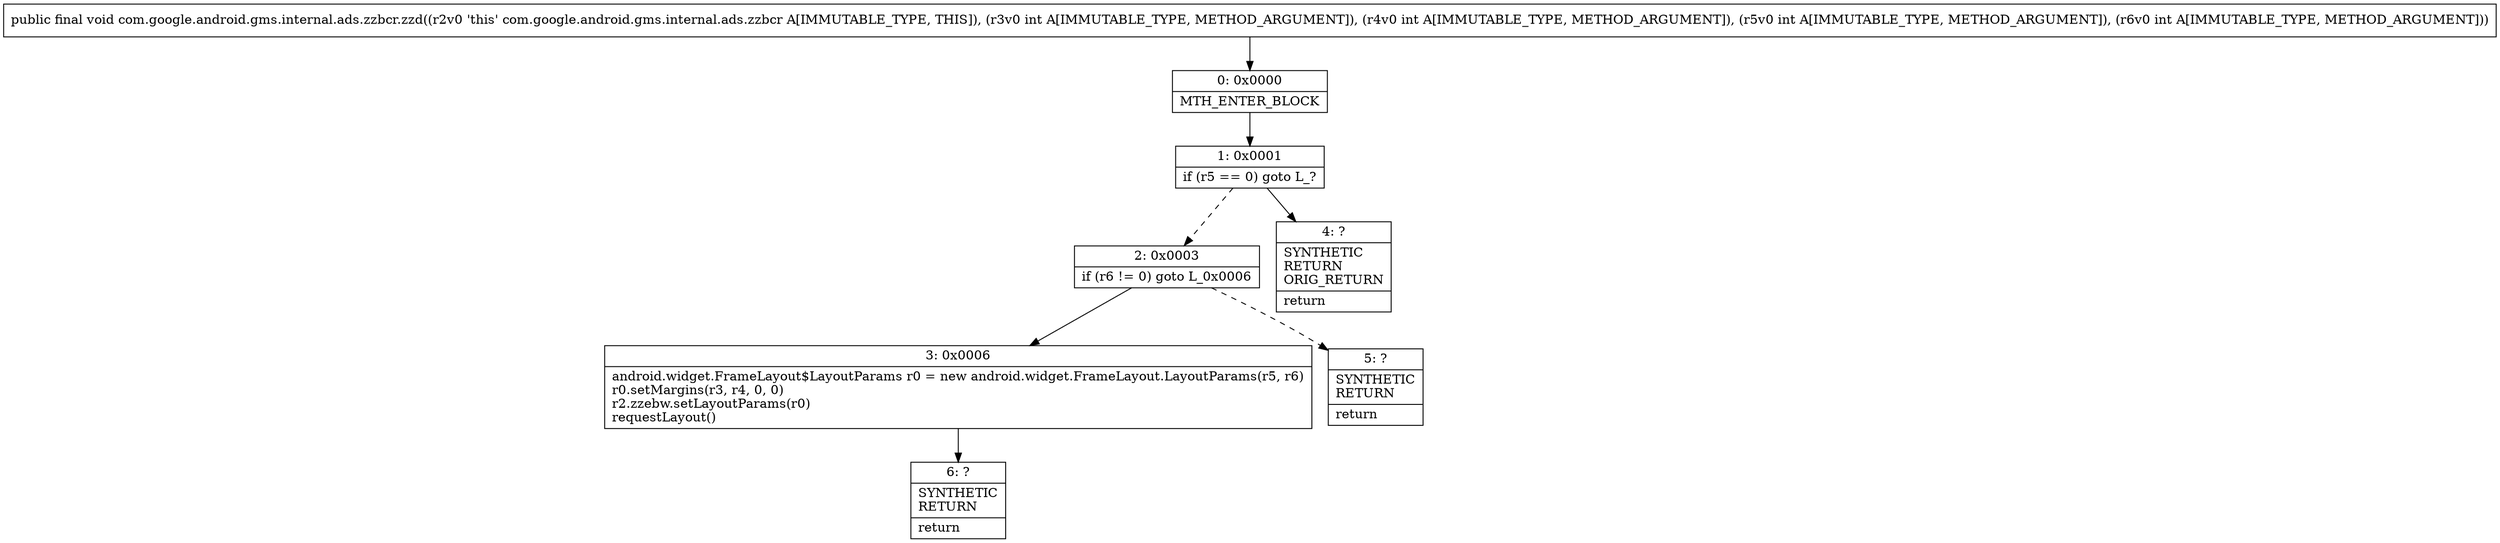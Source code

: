 digraph "CFG forcom.google.android.gms.internal.ads.zzbcr.zzd(IIII)V" {
Node_0 [shape=record,label="{0\:\ 0x0000|MTH_ENTER_BLOCK\l}"];
Node_1 [shape=record,label="{1\:\ 0x0001|if (r5 == 0) goto L_?\l}"];
Node_2 [shape=record,label="{2\:\ 0x0003|if (r6 != 0) goto L_0x0006\l}"];
Node_3 [shape=record,label="{3\:\ 0x0006|android.widget.FrameLayout$LayoutParams r0 = new android.widget.FrameLayout.LayoutParams(r5, r6)\lr0.setMargins(r3, r4, 0, 0)\lr2.zzebw.setLayoutParams(r0)\lrequestLayout()\l}"];
Node_4 [shape=record,label="{4\:\ ?|SYNTHETIC\lRETURN\lORIG_RETURN\l|return\l}"];
Node_5 [shape=record,label="{5\:\ ?|SYNTHETIC\lRETURN\l|return\l}"];
Node_6 [shape=record,label="{6\:\ ?|SYNTHETIC\lRETURN\l|return\l}"];
MethodNode[shape=record,label="{public final void com.google.android.gms.internal.ads.zzbcr.zzd((r2v0 'this' com.google.android.gms.internal.ads.zzbcr A[IMMUTABLE_TYPE, THIS]), (r3v0 int A[IMMUTABLE_TYPE, METHOD_ARGUMENT]), (r4v0 int A[IMMUTABLE_TYPE, METHOD_ARGUMENT]), (r5v0 int A[IMMUTABLE_TYPE, METHOD_ARGUMENT]), (r6v0 int A[IMMUTABLE_TYPE, METHOD_ARGUMENT])) }"];
MethodNode -> Node_0;
Node_0 -> Node_1;
Node_1 -> Node_2[style=dashed];
Node_1 -> Node_4;
Node_2 -> Node_3;
Node_2 -> Node_5[style=dashed];
Node_3 -> Node_6;
}

